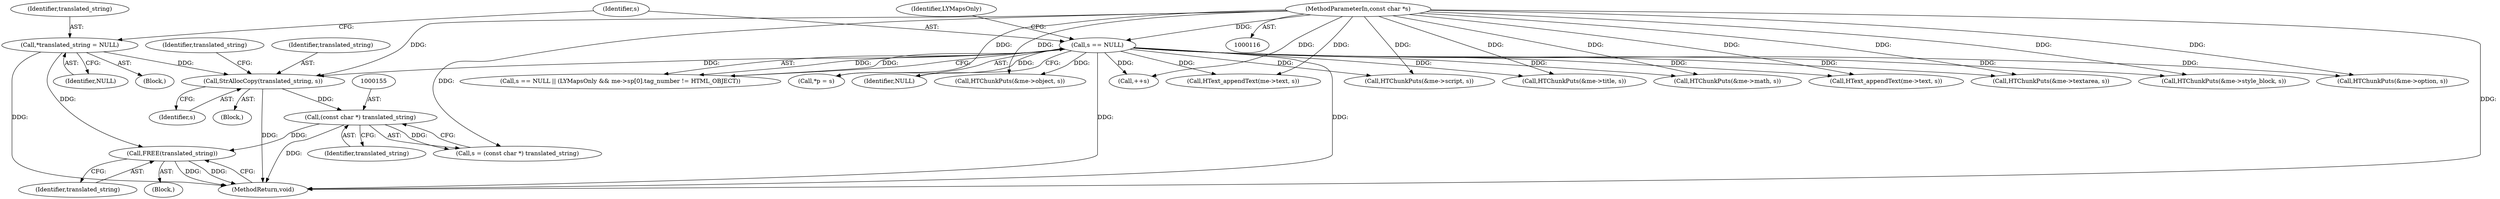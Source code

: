 digraph "0_lynx-snapshots_280a61b300a1614f6037efc0902ff7ecf17146e9@pointer" {
"1000470" [label="(Call,FREE(translated_string))"];
"1000121" [label="(Call,*translated_string = NULL)"];
"1000154" [label="(Call,(const char *) translated_string)"];
"1000144" [label="(Call,StrAllocCopy(translated_string, s))"];
"1000126" [label="(Call,s == NULL)"];
"1000118" [label="(MethodParameterIn,const char *s)"];
"1000268" [label="(Call,*p = s)"];
"1000123" [label="(Identifier,NULL)"];
"1000130" [label="(Identifier,LYMapsOnly)"];
"1000146" [label="(Identifier,s)"];
"1000203" [label="(Call,HTChunkPuts(&me->object, s))"];
"1000145" [label="(Identifier,translated_string)"];
"1000470" [label="(Call,FREE(translated_string))"];
"1000472" [label="(MethodReturn,void)"];
"1000185" [label="(Call,HTChunkPuts(&me->script, s))"];
"1000119" [label="(Block,)"];
"1000122" [label="(Identifier,translated_string)"];
"1000144" [label="(Call,StrAllocCopy(translated_string, s))"];
"1000143" [label="(Block,)"];
"1000152" [label="(Call,s = (const char *) translated_string)"];
"1000177" [label="(Call,HTChunkPuts(&me->style_block, s))"];
"1000126" [label="(Call,s == NULL)"];
"1000127" [label="(Identifier,s)"];
"1000125" [label="(Call,s == NULL || (LYMapsOnly && me->sp[0].tag_number != HTML_OBJECT))"];
"1000252" [label="(Call,++s)"];
"1000196" [label="(Call,HText_appendText(me->text, s))"];
"1000220" [label="(Call,HTChunkPuts(&me->option, s))"];
"1000128" [label="(Identifier,NULL)"];
"1000259" [label="(Call,HText_appendText(me->text, s))"];
"1000169" [label="(Call,HTChunkPuts(&me->title, s))"];
"1000466" [label="(Block,)"];
"1000211" [label="(Call,HTChunkPuts(&me->textarea, s))"];
"1000471" [label="(Identifier,translated_string)"];
"1000156" [label="(Identifier,translated_string)"];
"1000149" [label="(Identifier,translated_string)"];
"1000154" [label="(Call,(const char *) translated_string)"];
"1000118" [label="(MethodParameterIn,const char *s)"];
"1000121" [label="(Call,*translated_string = NULL)"];
"1000228" [label="(Call,HTChunkPuts(&me->math, s))"];
"1000470" -> "1000466"  [label="AST: "];
"1000470" -> "1000471"  [label="CFG: "];
"1000471" -> "1000470"  [label="AST: "];
"1000472" -> "1000470"  [label="CFG: "];
"1000470" -> "1000472"  [label="DDG: "];
"1000470" -> "1000472"  [label="DDG: "];
"1000121" -> "1000470"  [label="DDG: "];
"1000154" -> "1000470"  [label="DDG: "];
"1000121" -> "1000119"  [label="AST: "];
"1000121" -> "1000123"  [label="CFG: "];
"1000122" -> "1000121"  [label="AST: "];
"1000123" -> "1000121"  [label="AST: "];
"1000127" -> "1000121"  [label="CFG: "];
"1000121" -> "1000472"  [label="DDG: "];
"1000121" -> "1000144"  [label="DDG: "];
"1000154" -> "1000152"  [label="AST: "];
"1000154" -> "1000156"  [label="CFG: "];
"1000155" -> "1000154"  [label="AST: "];
"1000156" -> "1000154"  [label="AST: "];
"1000152" -> "1000154"  [label="CFG: "];
"1000154" -> "1000472"  [label="DDG: "];
"1000154" -> "1000152"  [label="DDG: "];
"1000144" -> "1000154"  [label="DDG: "];
"1000144" -> "1000143"  [label="AST: "];
"1000144" -> "1000146"  [label="CFG: "];
"1000145" -> "1000144"  [label="AST: "];
"1000146" -> "1000144"  [label="AST: "];
"1000149" -> "1000144"  [label="CFG: "];
"1000144" -> "1000472"  [label="DDG: "];
"1000126" -> "1000144"  [label="DDG: "];
"1000118" -> "1000144"  [label="DDG: "];
"1000126" -> "1000125"  [label="AST: "];
"1000126" -> "1000128"  [label="CFG: "];
"1000127" -> "1000126"  [label="AST: "];
"1000128" -> "1000126"  [label="AST: "];
"1000130" -> "1000126"  [label="CFG: "];
"1000125" -> "1000126"  [label="CFG: "];
"1000126" -> "1000472"  [label="DDG: "];
"1000126" -> "1000472"  [label="DDG: "];
"1000126" -> "1000125"  [label="DDG: "];
"1000126" -> "1000125"  [label="DDG: "];
"1000118" -> "1000126"  [label="DDG: "];
"1000126" -> "1000169"  [label="DDG: "];
"1000126" -> "1000177"  [label="DDG: "];
"1000126" -> "1000185"  [label="DDG: "];
"1000126" -> "1000196"  [label="DDG: "];
"1000126" -> "1000203"  [label="DDG: "];
"1000126" -> "1000211"  [label="DDG: "];
"1000126" -> "1000220"  [label="DDG: "];
"1000126" -> "1000228"  [label="DDG: "];
"1000126" -> "1000252"  [label="DDG: "];
"1000126" -> "1000259"  [label="DDG: "];
"1000126" -> "1000268"  [label="DDG: "];
"1000118" -> "1000116"  [label="AST: "];
"1000118" -> "1000472"  [label="DDG: "];
"1000118" -> "1000152"  [label="DDG: "];
"1000118" -> "1000169"  [label="DDG: "];
"1000118" -> "1000177"  [label="DDG: "];
"1000118" -> "1000185"  [label="DDG: "];
"1000118" -> "1000196"  [label="DDG: "];
"1000118" -> "1000203"  [label="DDG: "];
"1000118" -> "1000211"  [label="DDG: "];
"1000118" -> "1000220"  [label="DDG: "];
"1000118" -> "1000228"  [label="DDG: "];
"1000118" -> "1000252"  [label="DDG: "];
"1000118" -> "1000259"  [label="DDG: "];
"1000118" -> "1000268"  [label="DDG: "];
}
